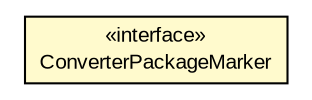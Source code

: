 #!/usr/local/bin/dot
#
# Class diagram 
# Generated by UMLGraph version R5_6 (http://www.umlgraph.org/)
#

digraph G {
	edge [fontname="arial",fontsize=10,labelfontname="arial",labelfontsize=10];
	node [fontname="arial",fontsize=10,shape=plaintext];
	nodesep=0.25;
	ranksep=0.5;
	// br.gov.to.sefaz.seg.persistence.converter.ConverterPackageMarker
	c11415 [label=<<table title="br.gov.to.sefaz.seg.persistence.converter.ConverterPackageMarker" border="0" cellborder="1" cellspacing="0" cellpadding="2" port="p" bgcolor="lemonChiffon" href="./ConverterPackageMarker.html">
		<tr><td><table border="0" cellspacing="0" cellpadding="1">
<tr><td align="center" balign="center"> &#171;interface&#187; </td></tr>
<tr><td align="center" balign="center"> ConverterPackageMarker </td></tr>
		</table></td></tr>
		</table>>, URL="./ConverterPackageMarker.html", fontname="arial", fontcolor="black", fontsize=10.0];
}

